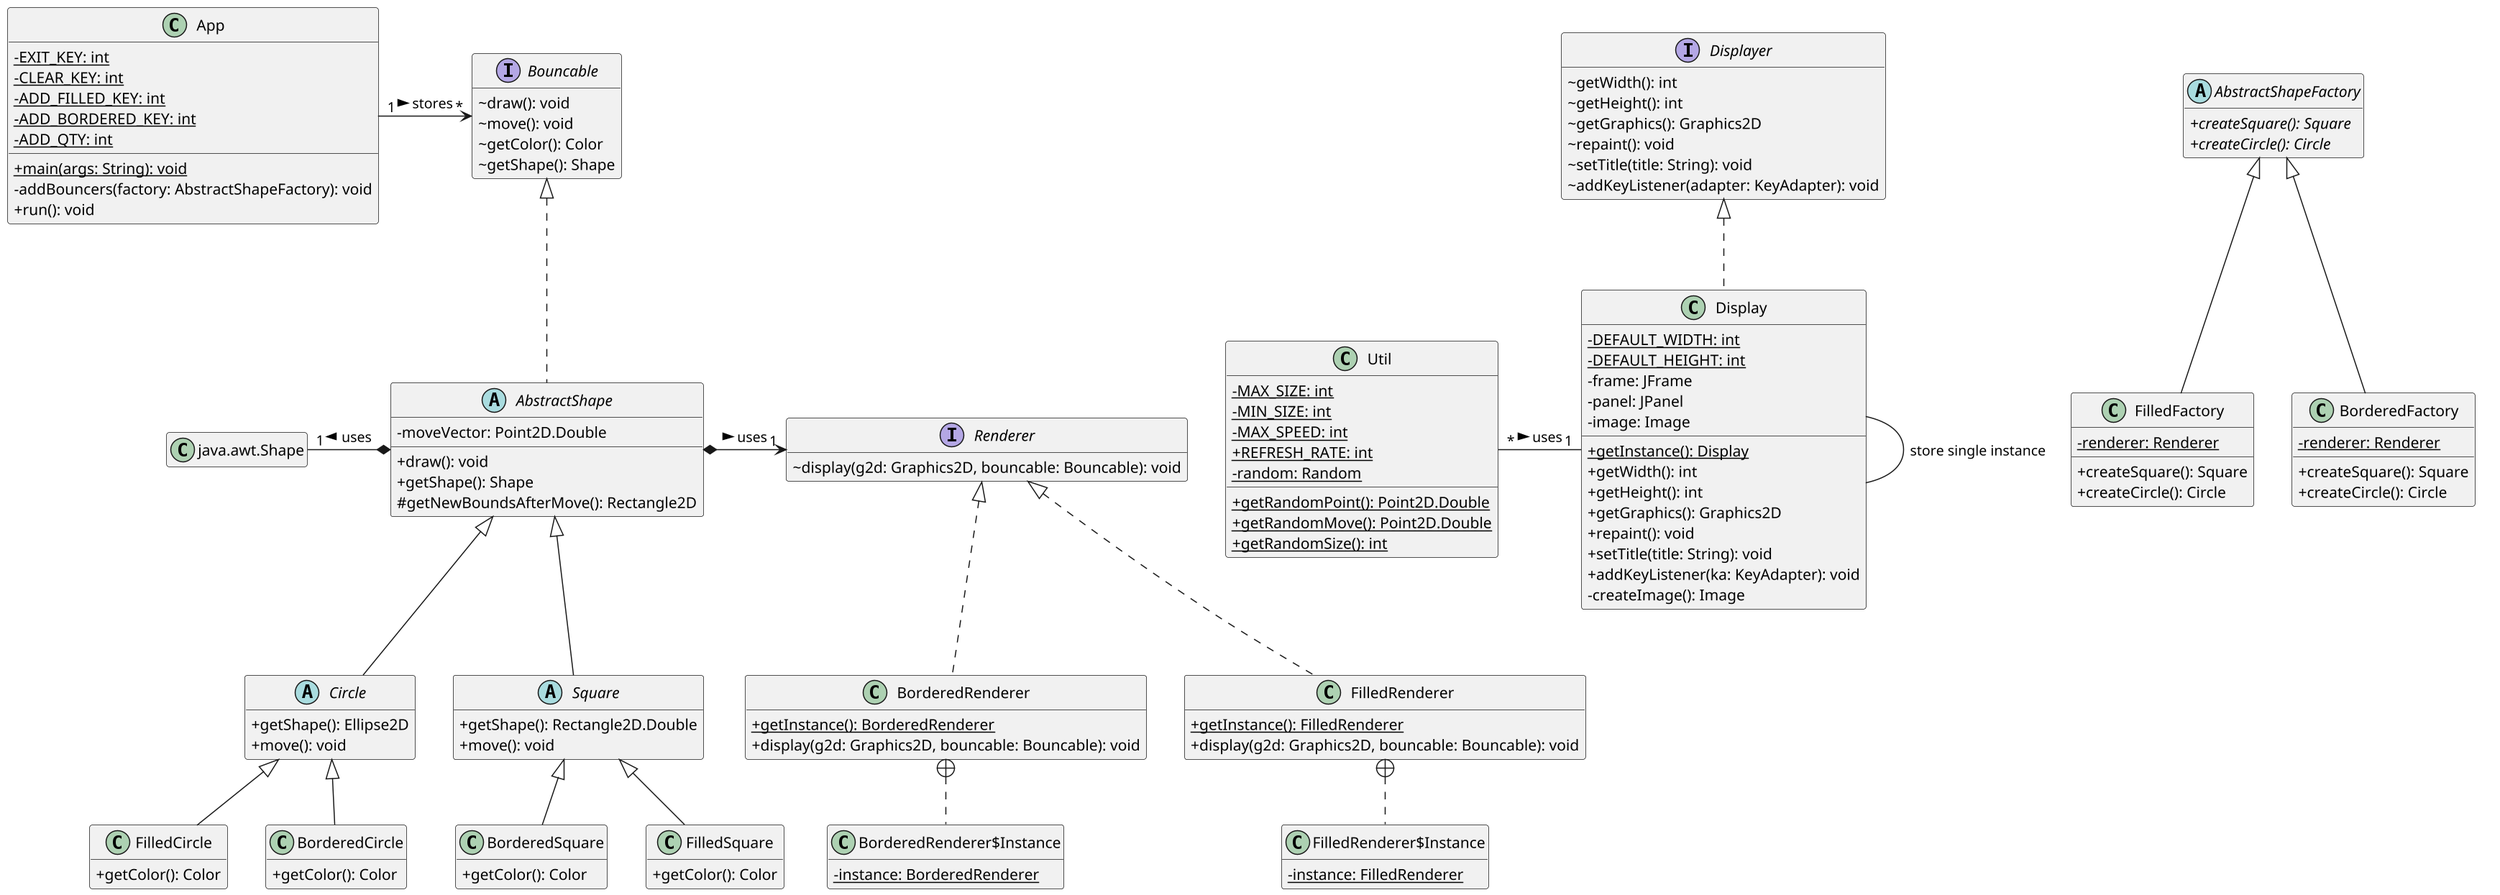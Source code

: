 @startuml

' STATIC
' Style
hide AppTest
skinparam direction top to bottom
hide empty members
skinparam fixCircleLabelOverlapping true
skinparam classAttributeIconSize 0
set separator none
scale 1.5

'Missing external classes
'TODO: really useful ?
class java.awt.Shape

' Missing associations
App "1"->"*" Bouncable: stores >
AbstractShape *-left-"1" java.awt.Shape: uses >
Util "*"-"1" Display: uses >
AbstractShape *->"1" Renderer: uses >
Display -- Display: store single instance
'TODO: should renderer be represented in AbstractShapeFactory ?

' Post operations
' REMOVE
'TODO: c'est static est-ce qu'il faut vraiment le retirer ?
' .*bouncers: .*<Bouncable>
' - shape: Shape\n

'TODO: c'est static est-ce qu'il faut vraiment le retirer ?
' .*display: Display\n
' .*instance: Display\n

'for abstractshape
' - renderer: Renderer

' ENDSTATIC

class Display {
- {static} DEFAULT_WIDTH: int
- {static} DEFAULT_HEIGHT: int
- frame: JFrame
- panel: JPanel
- image: Image
+ {static} getInstance(): Display
+ getWidth(): int
+ getHeight(): int
+ getGraphics(): Graphics2D
+ repaint(): void
+ setTitle(title: String): void
+ addKeyListener(ka: KeyAdapter): void
- createImage(): Image
}


class FilledFactory {
- {static} renderer: Renderer
+ createSquare(): Square
+ createCircle(): Circle
}


class BorderedFactory {
- {static} renderer: Renderer
+ createSquare(): Square
+ createCircle(): Circle
}


class BorderedSquare {
+ getColor(): Color
}

class FilledCircle {
+ getColor(): Color
}

class BorderedRenderer {
+ {static} getInstance(): BorderedRenderer
+ display(g2d: Graphics2D, bouncable: Bouncable): void
}

class BorderedRenderer$Instance {
- {static} instance: BorderedRenderer
}

class BorderedCircle {
+ getColor(): Color
}

abstract class AbstractShapeFactory {
+ {abstract}createSquare(): Square
+ {abstract}createCircle(): Circle
}

class FilledRenderer {
+ {static} getInstance(): FilledRenderer
+ display(g2d: Graphics2D, bouncable: Bouncable): void
}

class FilledRenderer$Instance {
- {static} instance: FilledRenderer
}

interface Displayer {
~ getWidth(): int
~ getHeight(): int
~ getGraphics(): Graphics2D
~ repaint(): void
~ setTitle(title: String): void
~ addKeyListener(adapter: KeyAdapter): void
}

abstract class Circle {
+ getShape(): Ellipse2D
+ move(): void
}

interface Bouncable {
~ draw(): void
~ move(): void
~ getColor(): Color
~ getShape(): Shape
}

class App {
- {static} EXIT_KEY: int
- {static} CLEAR_KEY: int
- {static} ADD_FILLED_KEY: int
- {static} ADD_BORDERED_KEY: int
- {static} ADD_QTY: int

+ {static} main(args: String): void
- addBouncers(factory: AbstractShapeFactory): void
+ run(): void
}


interface Renderer {
~ display(g2d: Graphics2D, bouncable: Bouncable): void
}

class AppTest {
}
class FilledSquare {
+ getColor(): Color
}

abstract class AbstractShape {

- moveVector: Point2D.Double
+ draw(): void
+ getShape(): Shape
# getNewBoundsAfterMove(): Rectangle2D
}


abstract class Square {
+ getShape(): Rectangle2D.Double
+ move(): void
}

class Util {
- {static} MAX_SIZE: int
- {static} MIN_SIZE: int
- {static} MAX_SPEED: int
+ {static} REFRESH_RATE: int
- {static} random: Random
+ {static} getRandomPoint(): Point2D.Double
+ {static} getRandomMove(): Point2D.Double
+ {static} getRandomSize(): int
}




Displayer <|.. Display
AbstractShapeFactory <|-- FilledFactory
AbstractShapeFactory <|-- BorderedFactory
Square <|-- BorderedSquare
Circle <|-- FilledCircle
Renderer <|.. BorderedRenderer
BorderedRenderer +.. BorderedRenderer$Instance
Circle <|-- BorderedCircle
Renderer <|.. FilledRenderer
FilledRenderer +.. FilledRenderer$Instance
AbstractShape <|-- Circle
Square <|-- FilledSquare
Bouncable <|.. AbstractShape
AbstractShape <|-- Square
@enduml
